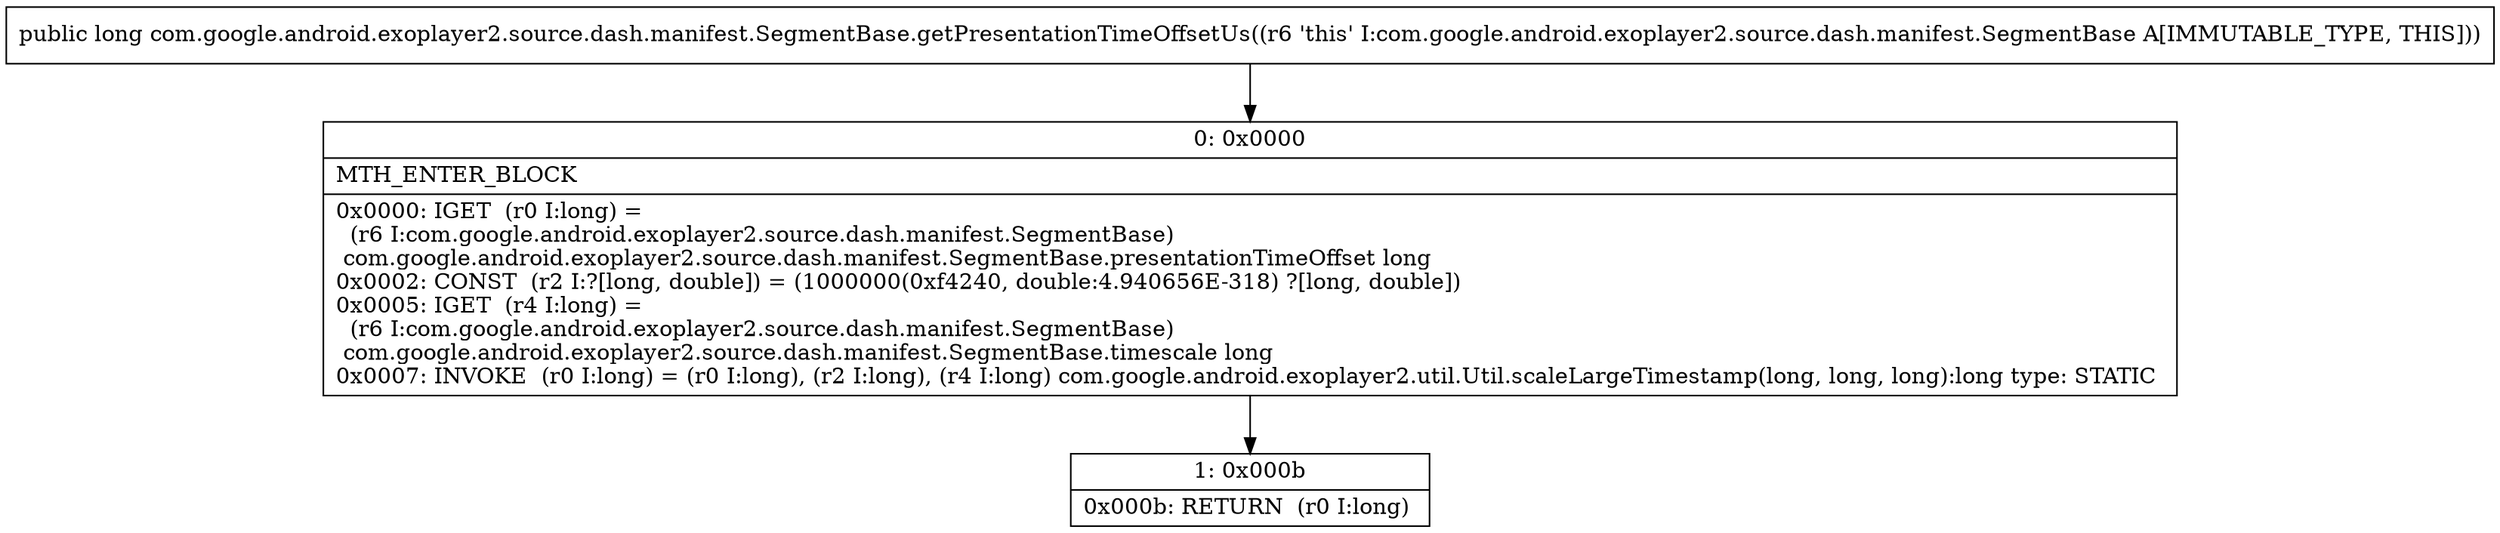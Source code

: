digraph "CFG forcom.google.android.exoplayer2.source.dash.manifest.SegmentBase.getPresentationTimeOffsetUs()J" {
Node_0 [shape=record,label="{0\:\ 0x0000|MTH_ENTER_BLOCK\l|0x0000: IGET  (r0 I:long) = \l  (r6 I:com.google.android.exoplayer2.source.dash.manifest.SegmentBase)\l com.google.android.exoplayer2.source.dash.manifest.SegmentBase.presentationTimeOffset long \l0x0002: CONST  (r2 I:?[long, double]) = (1000000(0xf4240, double:4.940656E\-318) ?[long, double]) \l0x0005: IGET  (r4 I:long) = \l  (r6 I:com.google.android.exoplayer2.source.dash.manifest.SegmentBase)\l com.google.android.exoplayer2.source.dash.manifest.SegmentBase.timescale long \l0x0007: INVOKE  (r0 I:long) = (r0 I:long), (r2 I:long), (r4 I:long) com.google.android.exoplayer2.util.Util.scaleLargeTimestamp(long, long, long):long type: STATIC \l}"];
Node_1 [shape=record,label="{1\:\ 0x000b|0x000b: RETURN  (r0 I:long) \l}"];
MethodNode[shape=record,label="{public long com.google.android.exoplayer2.source.dash.manifest.SegmentBase.getPresentationTimeOffsetUs((r6 'this' I:com.google.android.exoplayer2.source.dash.manifest.SegmentBase A[IMMUTABLE_TYPE, THIS])) }"];
MethodNode -> Node_0;
Node_0 -> Node_1;
}


